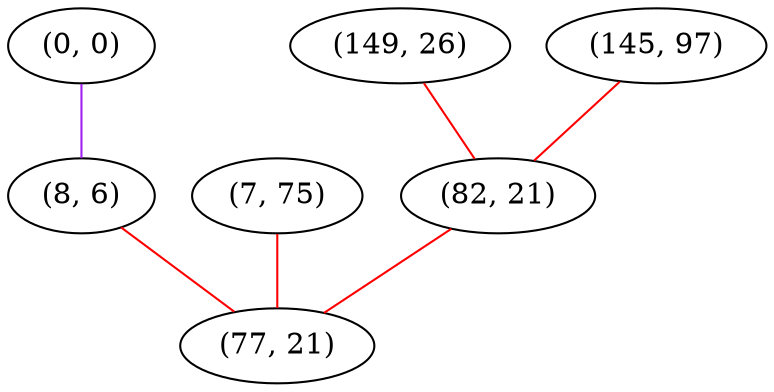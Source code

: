graph "" {
"(0, 0)";
"(149, 26)";
"(145, 97)";
"(8, 6)";
"(7, 75)";
"(82, 21)";
"(77, 21)";
"(0, 0)" -- "(8, 6)"  [color=purple, key=0, weight=4];
"(149, 26)" -- "(82, 21)"  [color=red, key=0, weight=1];
"(145, 97)" -- "(82, 21)"  [color=red, key=0, weight=1];
"(8, 6)" -- "(77, 21)"  [color=red, key=0, weight=1];
"(7, 75)" -- "(77, 21)"  [color=red, key=0, weight=1];
"(82, 21)" -- "(77, 21)"  [color=red, key=0, weight=1];
}

